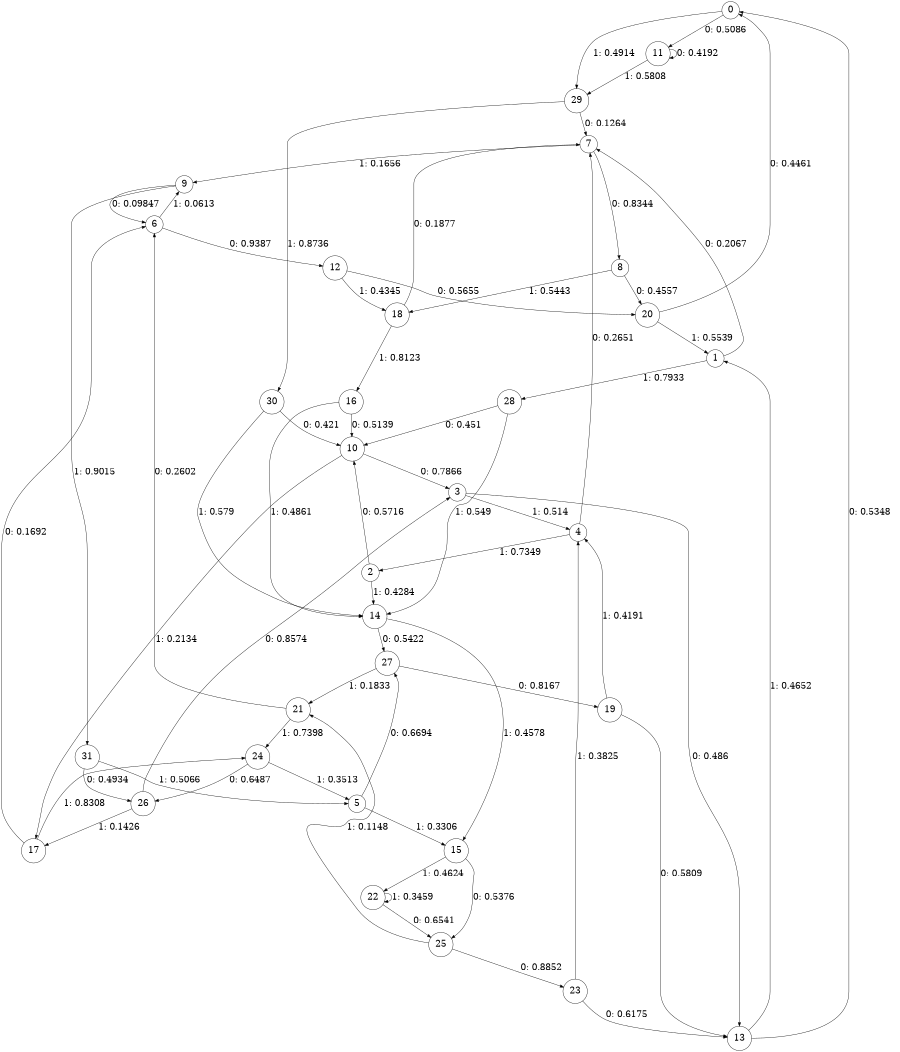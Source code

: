 digraph "ch5randomL6" {
size = "6,8.5";
ratio = "fill";
node [shape = circle];
node [fontsize = 24];
edge [fontsize = 24];
0 -> 11 [label = "0: 0.5086   "];
0 -> 29 [label = "1: 0.4914   "];
1 -> 7 [label = "0: 0.2067   "];
1 -> 28 [label = "1: 0.7933   "];
2 -> 10 [label = "0: 0.5716   "];
2 -> 14 [label = "1: 0.4284   "];
3 -> 13 [label = "0: 0.486    "];
3 -> 4 [label = "1: 0.514    "];
4 -> 7 [label = "0: 0.2651   "];
4 -> 2 [label = "1: 0.7349   "];
5 -> 27 [label = "0: 0.6694   "];
5 -> 15 [label = "1: 0.3306   "];
6 -> 12 [label = "0: 0.9387   "];
6 -> 9 [label = "1: 0.0613   "];
7 -> 8 [label = "0: 0.8344   "];
7 -> 9 [label = "1: 0.1656   "];
8 -> 20 [label = "0: 0.4557   "];
8 -> 18 [label = "1: 0.5443   "];
9 -> 6 [label = "0: 0.09847  "];
9 -> 31 [label = "1: 0.9015   "];
10 -> 3 [label = "0: 0.7866   "];
10 -> 17 [label = "1: 0.2134   "];
11 -> 11 [label = "0: 0.4192   "];
11 -> 29 [label = "1: 0.5808   "];
12 -> 20 [label = "0: 0.5655   "];
12 -> 18 [label = "1: 0.4345   "];
13 -> 0 [label = "0: 0.5348   "];
13 -> 1 [label = "1: 0.4652   "];
14 -> 27 [label = "0: 0.5422   "];
14 -> 15 [label = "1: 0.4578   "];
15 -> 25 [label = "0: 0.5376   "];
15 -> 22 [label = "1: 0.4624   "];
16 -> 10 [label = "0: 0.5139   "];
16 -> 14 [label = "1: 0.4861   "];
17 -> 6 [label = "0: 0.1692   "];
17 -> 24 [label = "1: 0.8308   "];
18 -> 7 [label = "0: 0.1877   "];
18 -> 16 [label = "1: 0.8123   "];
19 -> 13 [label = "0: 0.5809   "];
19 -> 4 [label = "1: 0.4191   "];
20 -> 0 [label = "0: 0.4461   "];
20 -> 1 [label = "1: 0.5539   "];
21 -> 6 [label = "0: 0.2602   "];
21 -> 24 [label = "1: 0.7398   "];
22 -> 25 [label = "0: 0.6541   "];
22 -> 22 [label = "1: 0.3459   "];
23 -> 13 [label = "0: 0.6175   "];
23 -> 4 [label = "1: 0.3825   "];
24 -> 26 [label = "0: 0.6487   "];
24 -> 5 [label = "1: 0.3513   "];
25 -> 23 [label = "0: 0.8852   "];
25 -> 21 [label = "1: 0.1148   "];
26 -> 3 [label = "0: 0.8574   "];
26 -> 17 [label = "1: 0.1426   "];
27 -> 19 [label = "0: 0.8167   "];
27 -> 21 [label = "1: 0.1833   "];
28 -> 10 [label = "0: 0.451    "];
28 -> 14 [label = "1: 0.549    "];
29 -> 7 [label = "0: 0.1264   "];
29 -> 30 [label = "1: 0.8736   "];
30 -> 10 [label = "0: 0.421    "];
30 -> 14 [label = "1: 0.579    "];
31 -> 26 [label = "0: 0.4934   "];
31 -> 5 [label = "1: 0.5066   "];
}